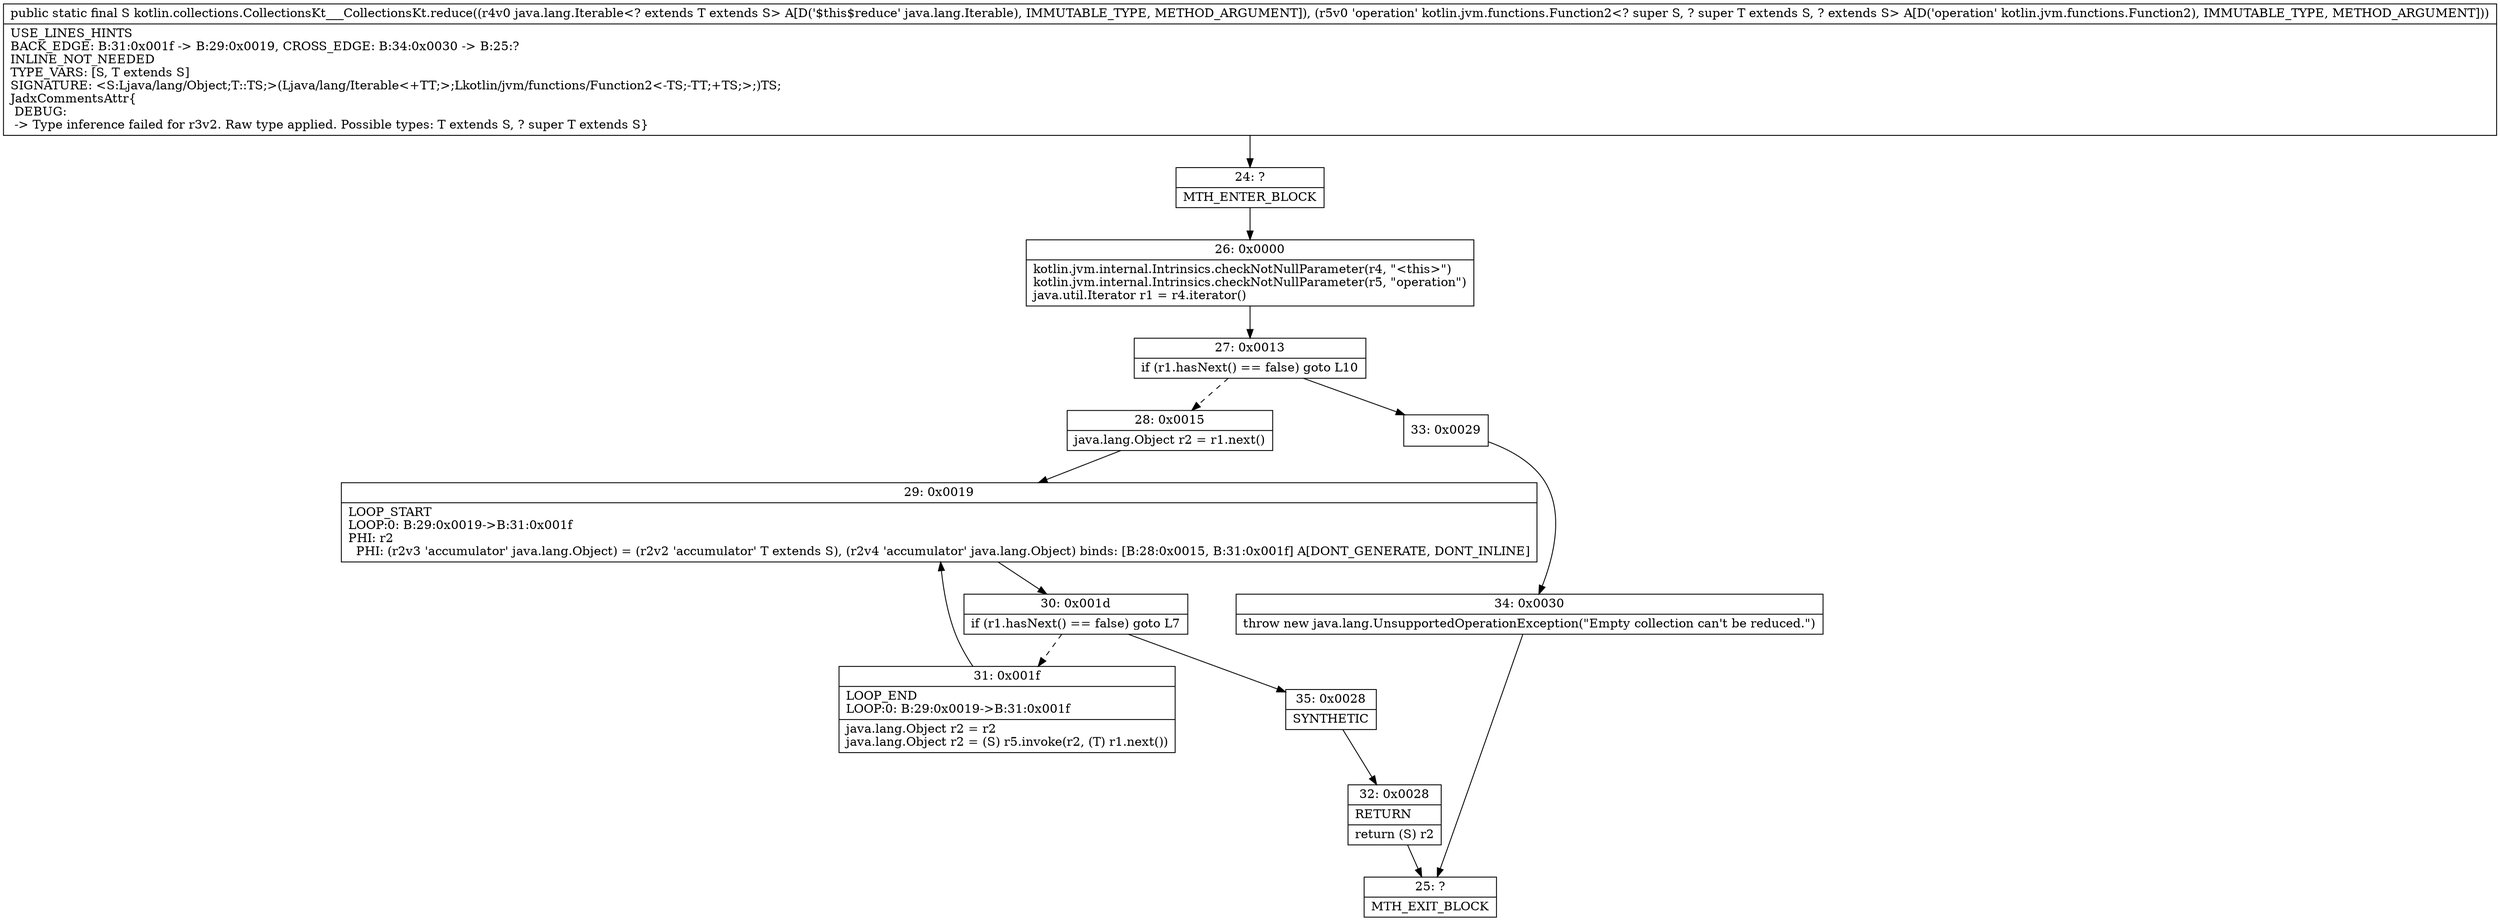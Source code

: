 digraph "CFG forkotlin.collections.CollectionsKt___CollectionsKt.reduce(Ljava\/lang\/Iterable;Lkotlin\/jvm\/functions\/Function2;)Ljava\/lang\/Object;" {
Node_24 [shape=record,label="{24\:\ ?|MTH_ENTER_BLOCK\l}"];
Node_26 [shape=record,label="{26\:\ 0x0000|kotlin.jvm.internal.Intrinsics.checkNotNullParameter(r4, \"\<this\>\")\lkotlin.jvm.internal.Intrinsics.checkNotNullParameter(r5, \"operation\")\ljava.util.Iterator r1 = r4.iterator()\l}"];
Node_27 [shape=record,label="{27\:\ 0x0013|if (r1.hasNext() == false) goto L10\l}"];
Node_28 [shape=record,label="{28\:\ 0x0015|java.lang.Object r2 = r1.next()\l}"];
Node_29 [shape=record,label="{29\:\ 0x0019|LOOP_START\lLOOP:0: B:29:0x0019\-\>B:31:0x001f\lPHI: r2 \l  PHI: (r2v3 'accumulator' java.lang.Object) = (r2v2 'accumulator' T extends S), (r2v4 'accumulator' java.lang.Object) binds: [B:28:0x0015, B:31:0x001f] A[DONT_GENERATE, DONT_INLINE]\l}"];
Node_30 [shape=record,label="{30\:\ 0x001d|if (r1.hasNext() == false) goto L7\l}"];
Node_31 [shape=record,label="{31\:\ 0x001f|LOOP_END\lLOOP:0: B:29:0x0019\-\>B:31:0x001f\l|java.lang.Object r2 = r2\ljava.lang.Object r2 = (S) r5.invoke(r2, (T) r1.next())\l}"];
Node_35 [shape=record,label="{35\:\ 0x0028|SYNTHETIC\l}"];
Node_32 [shape=record,label="{32\:\ 0x0028|RETURN\l|return (S) r2\l}"];
Node_25 [shape=record,label="{25\:\ ?|MTH_EXIT_BLOCK\l}"];
Node_33 [shape=record,label="{33\:\ 0x0029}"];
Node_34 [shape=record,label="{34\:\ 0x0030|throw new java.lang.UnsupportedOperationException(\"Empty collection can't be reduced.\")\l}"];
MethodNode[shape=record,label="{public static final S kotlin.collections.CollectionsKt___CollectionsKt.reduce((r4v0 java.lang.Iterable\<? extends T extends S\> A[D('$this$reduce' java.lang.Iterable), IMMUTABLE_TYPE, METHOD_ARGUMENT]), (r5v0 'operation' kotlin.jvm.functions.Function2\<? super S, ? super T extends S, ? extends S\> A[D('operation' kotlin.jvm.functions.Function2), IMMUTABLE_TYPE, METHOD_ARGUMENT]))  | USE_LINES_HINTS\lBACK_EDGE: B:31:0x001f \-\> B:29:0x0019, CROSS_EDGE: B:34:0x0030 \-\> B:25:?\lINLINE_NOT_NEEDED\lTYPE_VARS: [S, T extends S]\lSIGNATURE: \<S:Ljava\/lang\/Object;T::TS;\>(Ljava\/lang\/Iterable\<+TT;\>;Lkotlin\/jvm\/functions\/Function2\<\-TS;\-TT;+TS;\>;)TS;\lJadxCommentsAttr\{\l DEBUG: \l \-\> Type inference failed for r3v2. Raw type applied. Possible types: T extends S, ? super T extends S\}\l}"];
MethodNode -> Node_24;Node_24 -> Node_26;
Node_26 -> Node_27;
Node_27 -> Node_28[style=dashed];
Node_27 -> Node_33;
Node_28 -> Node_29;
Node_29 -> Node_30;
Node_30 -> Node_31[style=dashed];
Node_30 -> Node_35;
Node_31 -> Node_29;
Node_35 -> Node_32;
Node_32 -> Node_25;
Node_33 -> Node_34;
Node_34 -> Node_25;
}

